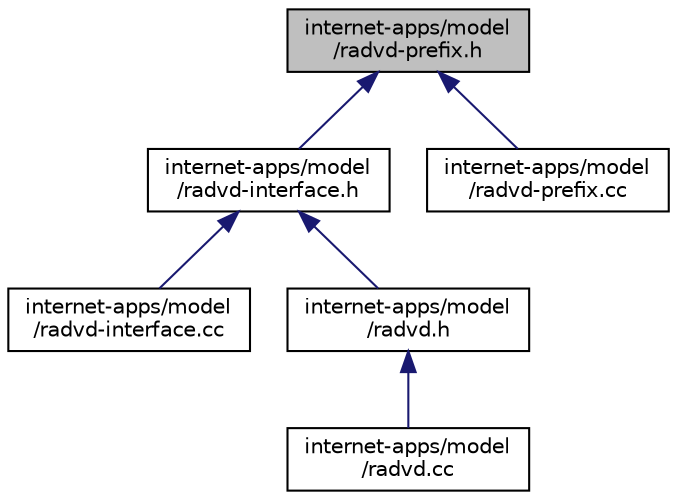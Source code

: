 digraph "internet-apps/model/radvd-prefix.h"
{
  edge [fontname="Helvetica",fontsize="10",labelfontname="Helvetica",labelfontsize="10"];
  node [fontname="Helvetica",fontsize="10",shape=record];
  Node1 [label="internet-apps/model\l/radvd-prefix.h",height=0.2,width=0.4,color="black", fillcolor="grey75", style="filled", fontcolor="black"];
  Node1 -> Node2 [dir="back",color="midnightblue",fontsize="10",style="solid"];
  Node2 [label="internet-apps/model\l/radvd-interface.h",height=0.2,width=0.4,color="black", fillcolor="white", style="filled",URL="$d1/d5e/radvd-interface_8h.html"];
  Node2 -> Node3 [dir="back",color="midnightblue",fontsize="10",style="solid"];
  Node3 [label="internet-apps/model\l/radvd-interface.cc",height=0.2,width=0.4,color="black", fillcolor="white", style="filled",URL="$d8/d7e/radvd-interface_8cc.html"];
  Node2 -> Node4 [dir="back",color="midnightblue",fontsize="10",style="solid"];
  Node4 [label="internet-apps/model\l/radvd.h",height=0.2,width=0.4,color="black", fillcolor="white", style="filled",URL="$d9/d91/radvd_8h.html"];
  Node4 -> Node5 [dir="back",color="midnightblue",fontsize="10",style="solid"];
  Node5 [label="internet-apps/model\l/radvd.cc",height=0.2,width=0.4,color="black", fillcolor="white", style="filled",URL="$dc/dc8/radvd_8cc.html"];
  Node1 -> Node6 [dir="back",color="midnightblue",fontsize="10",style="solid"];
  Node6 [label="internet-apps/model\l/radvd-prefix.cc",height=0.2,width=0.4,color="black", fillcolor="white", style="filled",URL="$db/d17/radvd-prefix_8cc.html"];
}

